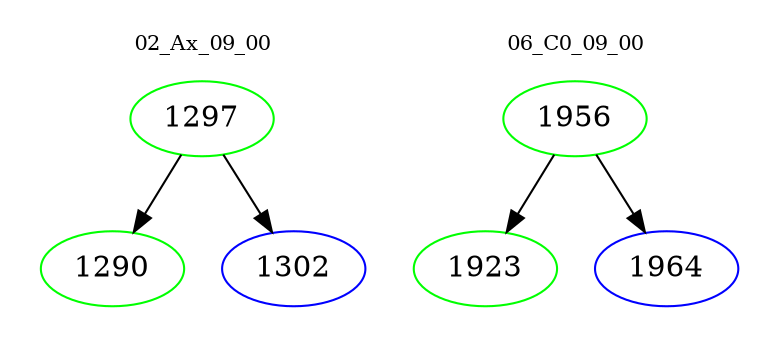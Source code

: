 digraph{
subgraph cluster_0 {
color = white
label = "02_Ax_09_00";
fontsize=10;
T0_1297 [label="1297", color="green"]
T0_1297 -> T0_1290 [color="black"]
T0_1290 [label="1290", color="green"]
T0_1297 -> T0_1302 [color="black"]
T0_1302 [label="1302", color="blue"]
}
subgraph cluster_1 {
color = white
label = "06_C0_09_00";
fontsize=10;
T1_1956 [label="1956", color="green"]
T1_1956 -> T1_1923 [color="black"]
T1_1923 [label="1923", color="green"]
T1_1956 -> T1_1964 [color="black"]
T1_1964 [label="1964", color="blue"]
}
}
